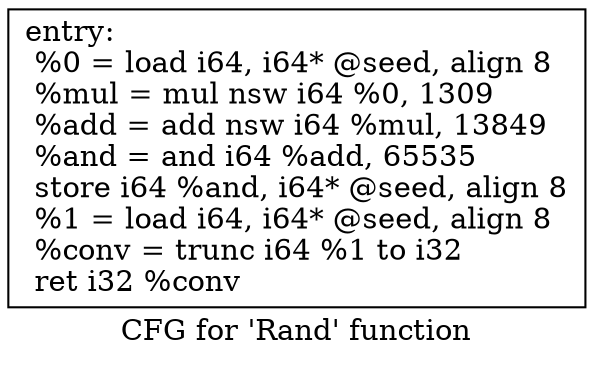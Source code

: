 digraph "CFG for 'Rand' function" {
	label="CFG for 'Rand' function";

	Node0x9b9be0 [shape=record,label="{entry:\l  %0 = load i64, i64* @seed, align 8\l  %mul = mul nsw i64 %0, 1309\l  %add = add nsw i64 %mul, 13849\l  %and = and i64 %add, 65535\l  store i64 %and, i64* @seed, align 8\l  %1 = load i64, i64* @seed, align 8\l  %conv = trunc i64 %1 to i32\l  ret i32 %conv\l}"];
}
